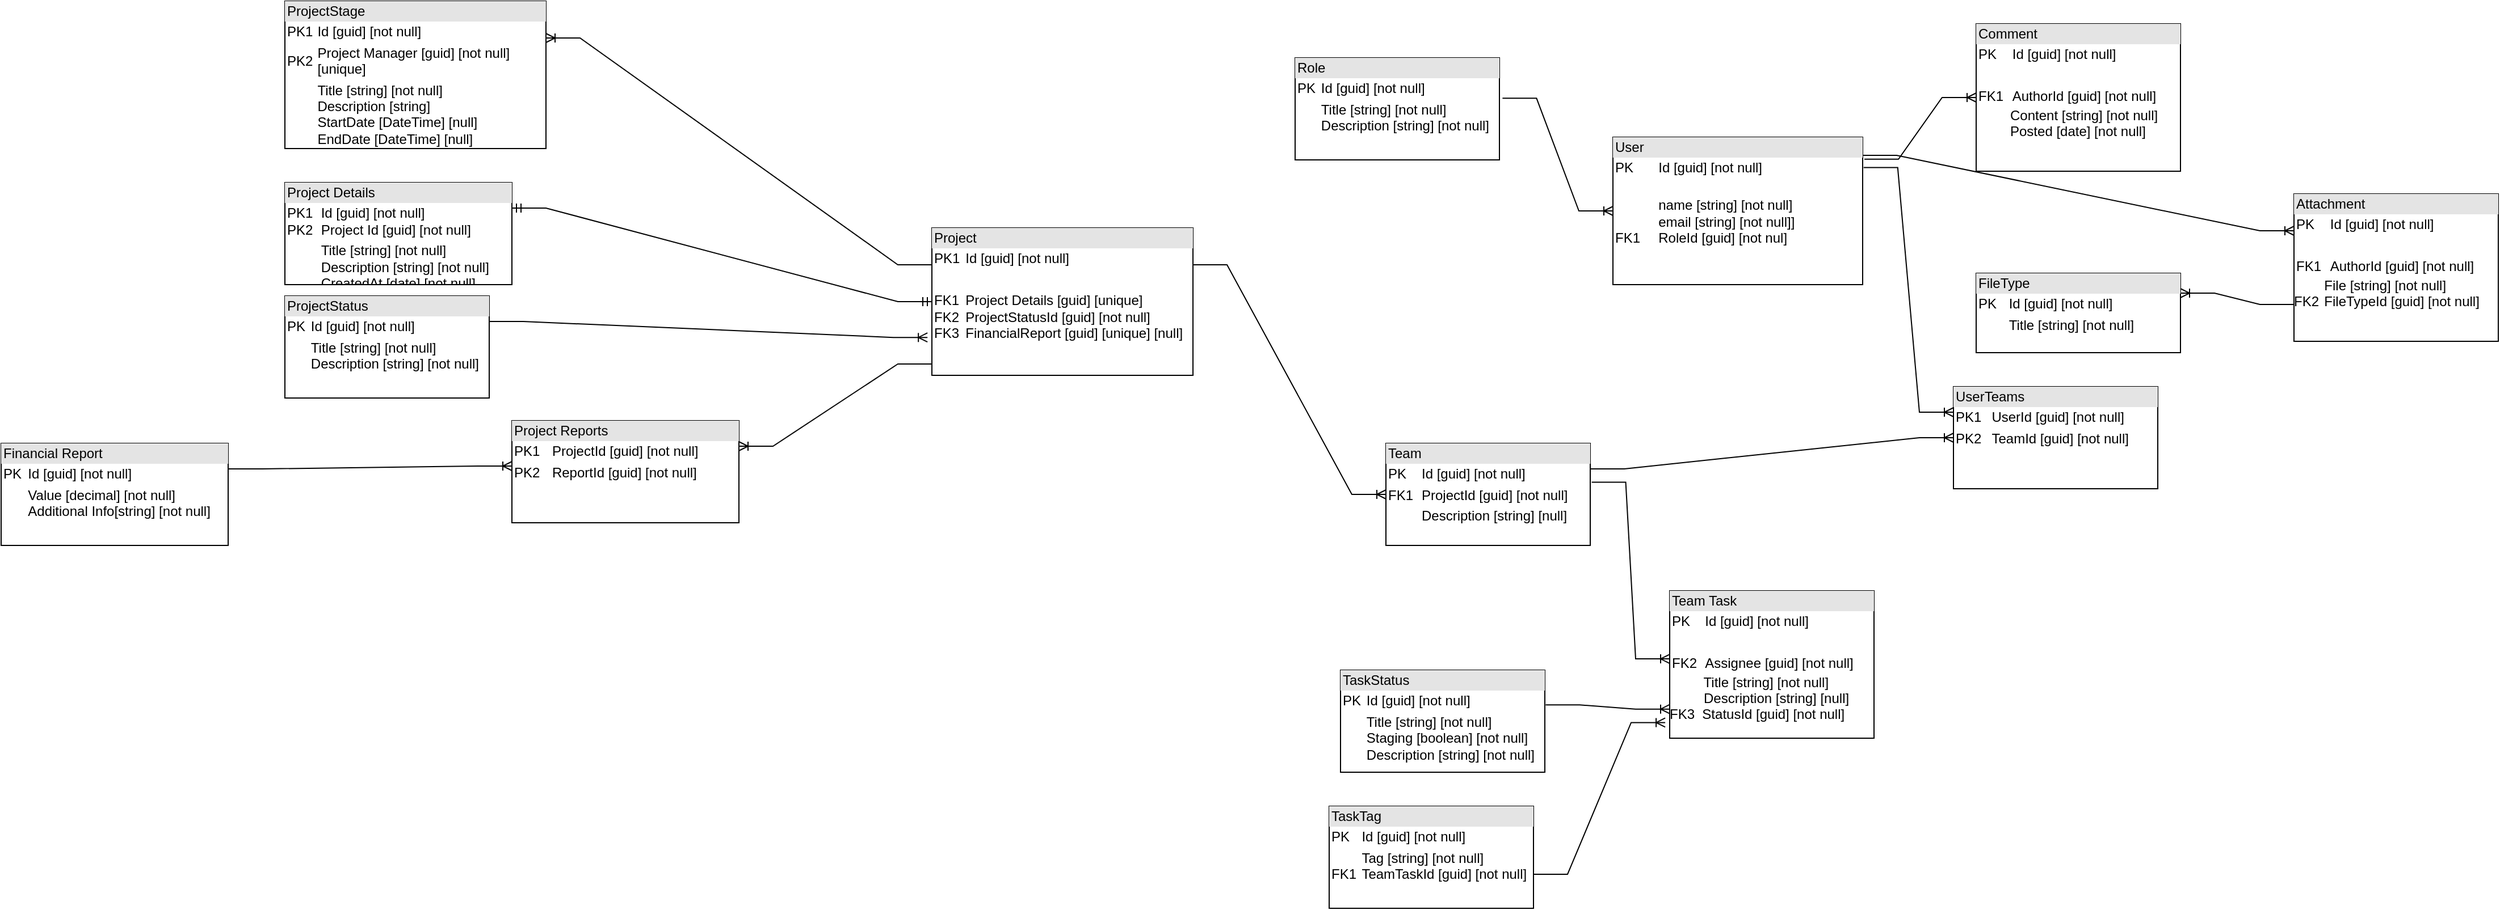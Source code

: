 <mxfile version="23.1.5" type="device">
  <diagram name="Page-1" id="7ksFpmn0JFveJ4g0IwRR">
    <mxGraphModel dx="2173" dy="2017" grid="1" gridSize="10" guides="1" tooltips="1" connect="1" arrows="1" fold="1" page="1" pageScale="1" pageWidth="850" pageHeight="1100" math="0" shadow="0">
      <root>
        <mxCell id="0" />
        <mxCell id="1" parent="0" />
        <mxCell id="Olhvi0J14PPZ46Zdt4Ib-2" value="&lt;div style=&quot;box-sizing:border-box;width:100%;background:#e4e4e4;padding:2px;&quot;&gt;User&lt;/div&gt;&lt;table style=&quot;width:100%;font-size:1em;&quot; cellpadding=&quot;2&quot; cellspacing=&quot;0&quot;&gt;&lt;tbody&gt;&lt;tr&gt;&lt;td&gt;PK&lt;br&gt;&lt;br&gt;&lt;/td&gt;&lt;td&gt;Id [guid] [not null]&lt;br&gt;&lt;br&gt;&lt;/td&gt;&lt;/tr&gt;&lt;tr&gt;&lt;td&gt;&amp;nbsp;&lt;br&gt;&amp;nbsp;&lt;br&gt;FK1&lt;/td&gt;&lt;td&gt;name [string] [not null]&lt;br&gt;email [string] [not null]]&lt;br&gt;RoleId [guid] [not nul]&lt;/td&gt;&lt;/tr&gt;&lt;/tbody&gt;&lt;/table&gt;" style="verticalAlign=top;align=left;overflow=fill;html=1;whiteSpace=wrap;" parent="1" vertex="1">
          <mxGeometry x="690" y="-10" width="220" height="130" as="geometry" />
        </mxCell>
        <mxCell id="Olhvi0J14PPZ46Zdt4Ib-3" value="&lt;div style=&quot;box-sizing:border-box;width:100%;background:#e4e4e4;padding:2px;&quot;&gt;ProjectStatus&lt;/div&gt;&lt;table style=&quot;width:100%;font-size:1em;&quot; cellpadding=&quot;2&quot; cellspacing=&quot;0&quot;&gt;&lt;tbody&gt;&lt;tr&gt;&lt;td&gt;PK&lt;/td&gt;&lt;td&gt;Id [guid] [not null]&lt;/td&gt;&lt;/tr&gt;&lt;tr&gt;&lt;td&gt;&lt;br&gt;&lt;/td&gt;&lt;td&gt;Title [string] [not null]&lt;br&gt;Description [string] [not null]&lt;/td&gt;&lt;/tr&gt;&lt;tr&gt;&lt;td&gt;&lt;/td&gt;&lt;td&gt;&lt;br&gt;&lt;/td&gt;&lt;/tr&gt;&lt;/tbody&gt;&lt;/table&gt;" style="verticalAlign=top;align=left;overflow=fill;html=1;whiteSpace=wrap;" parent="1" vertex="1">
          <mxGeometry x="-480" y="130" width="180" height="90" as="geometry" />
        </mxCell>
        <mxCell id="Olhvi0J14PPZ46Zdt4Ib-5" value="&lt;div style=&quot;box-sizing:border-box;width:100%;background:#e4e4e4;padding:2px;&quot;&gt;Team&lt;/div&gt;&lt;table style=&quot;width:100%;font-size:1em;&quot; cellpadding=&quot;2&quot; cellspacing=&quot;0&quot;&gt;&lt;tbody&gt;&lt;tr&gt;&lt;td&gt;PK&lt;/td&gt;&lt;td&gt;Id [guid] [not null]&lt;/td&gt;&lt;/tr&gt;&lt;tr&gt;&lt;td&gt;FK1&lt;/td&gt;&lt;td&gt;ProjectId [guid] [not null]&lt;/td&gt;&lt;/tr&gt;&lt;tr&gt;&lt;td&gt;&lt;/td&gt;&lt;td&gt;Description [string] [null]&lt;/td&gt;&lt;/tr&gt;&lt;/tbody&gt;&lt;/table&gt;" style="verticalAlign=top;align=left;overflow=fill;html=1;whiteSpace=wrap;" parent="1" vertex="1">
          <mxGeometry x="490" y="260" width="180" height="90" as="geometry" />
        </mxCell>
        <mxCell id="Olhvi0J14PPZ46Zdt4Ib-15" value="&lt;div style=&quot;box-sizing:border-box;width:100%;background:#e4e4e4;padding:2px;&quot;&gt;UserTeams&lt;/div&gt;&lt;table style=&quot;width:100%;font-size:1em;&quot; cellpadding=&quot;2&quot; cellspacing=&quot;0&quot;&gt;&lt;tbody&gt;&lt;tr&gt;&lt;td&gt;PK1&lt;/td&gt;&lt;td&gt;UserId [guid] [not null]&lt;/td&gt;&lt;/tr&gt;&lt;tr&gt;&lt;td&gt;PK2&lt;/td&gt;&lt;td&gt;TeamId [guid] [not null]&lt;/td&gt;&lt;/tr&gt;&lt;/tbody&gt;&lt;/table&gt;" style="verticalAlign=top;align=left;overflow=fill;html=1;whiteSpace=wrap;" parent="1" vertex="1">
          <mxGeometry x="990" y="210" width="180" height="90" as="geometry" />
        </mxCell>
        <mxCell id="Olhvi0J14PPZ46Zdt4Ib-16" value="" style="edgeStyle=entityRelationEdgeStyle;fontSize=12;html=1;endArrow=ERoneToMany;rounded=0;exitX=1;exitY=0.25;exitDx=0;exitDy=0;entryX=0;entryY=0.5;entryDx=0;entryDy=0;" parent="1" source="Olhvi0J14PPZ46Zdt4Ib-5" target="Olhvi0J14PPZ46Zdt4Ib-15" edge="1">
          <mxGeometry width="100" height="100" relative="1" as="geometry">
            <mxPoint x="40" y="-140" as="sourcePoint" />
            <mxPoint x="140" y="-240" as="targetPoint" />
          </mxGeometry>
        </mxCell>
        <mxCell id="Olhvi0J14PPZ46Zdt4Ib-17" value="" style="edgeStyle=entityRelationEdgeStyle;fontSize=12;html=1;endArrow=ERoneToMany;rounded=0;exitX=1.004;exitY=0.206;exitDx=0;exitDy=0;entryX=0;entryY=0.25;entryDx=0;entryDy=0;exitPerimeter=0;" parent="1" source="Olhvi0J14PPZ46Zdt4Ib-2" target="Olhvi0J14PPZ46Zdt4Ib-15" edge="1">
          <mxGeometry width="100" height="100" relative="1" as="geometry">
            <mxPoint x="700" y="-110" as="sourcePoint" />
            <mxPoint x="800" y="-210" as="targetPoint" />
          </mxGeometry>
        </mxCell>
        <mxCell id="Olhvi0J14PPZ46Zdt4Ib-18" value="" style="edgeStyle=entityRelationEdgeStyle;fontSize=12;html=1;endArrow=ERoneToMany;rounded=0;entryX=0;entryY=0.5;entryDx=0;entryDy=0;exitX=1;exitY=0.25;exitDx=0;exitDy=0;" parent="1" source="Olhvi0J14PPZ46Zdt4Ib-1" target="Olhvi0J14PPZ46Zdt4Ib-5" edge="1">
          <mxGeometry width="100" height="100" relative="1" as="geometry">
            <mxPoint x="365" y="160" as="sourcePoint" />
            <mxPoint x="465" y="60" as="targetPoint" />
          </mxGeometry>
        </mxCell>
        <mxCell id="Olhvi0J14PPZ46Zdt4Ib-20" value="" style="edgeStyle=entityRelationEdgeStyle;fontSize=12;html=1;endArrow=ERoneToMany;rounded=0;entryX=-0.019;entryY=0.822;entryDx=0;entryDy=0;entryPerimeter=0;exitX=1.004;exitY=0.34;exitDx=0;exitDy=0;exitPerimeter=0;" parent="1" source="FHWclwQo_O2Ki0MXq_nz-27" edge="1">
          <mxGeometry width="100" height="100" relative="1" as="geometry">
            <mxPoint x="633.42" y="490" as="sourcePoint" />
            <mxPoint x="740" y="494.36" as="targetPoint" />
            <Array as="points">
              <mxPoint x="793.42" y="617.5" />
            </Array>
          </mxGeometry>
        </mxCell>
        <mxCell id="Olhvi0J14PPZ46Zdt4Ib-21" value="" style="edgeStyle=entityRelationEdgeStyle;fontSize=12;html=1;endArrow=ERoneToMany;rounded=0;exitX=1;exitY=0.25;exitDx=0;exitDy=0;entryX=-0.017;entryY=0.743;entryDx=0;entryDy=0;entryPerimeter=0;" parent="1" source="Olhvi0J14PPZ46Zdt4Ib-3" target="Olhvi0J14PPZ46Zdt4Ib-1" edge="1">
          <mxGeometry width="100" height="100" relative="1" as="geometry">
            <mxPoint x="60" y="436" as="sourcePoint" />
            <mxPoint x="131" y="260" as="targetPoint" />
            <Array as="points">
              <mxPoint x="485" y="433" />
            </Array>
          </mxGeometry>
        </mxCell>
        <mxCell id="Olhvi0J14PPZ46Zdt4Ib-22" value="&lt;div style=&quot;box-sizing:border-box;width:100%;background:#e4e4e4;padding:2px;&quot;&gt;Comment&lt;/div&gt;&lt;table style=&quot;width:100%;font-size:1em;&quot; cellpadding=&quot;2&quot; cellspacing=&quot;0&quot;&gt;&lt;tbody&gt;&lt;tr&gt;&lt;td&gt;PK&lt;/td&gt;&lt;td&gt;Id [guid] [not null]&lt;/td&gt;&lt;/tr&gt;&lt;tr&gt;&lt;td&gt;&lt;br&gt;&lt;/td&gt;&lt;td&gt;&lt;br&gt;&lt;/td&gt;&lt;/tr&gt;&lt;tr&gt;&lt;td&gt;FK1&lt;/td&gt;&lt;td&gt;AuthorId [guid] [not null]&lt;/td&gt;&lt;/tr&gt;&lt;/tbody&gt;&lt;/table&gt;&lt;span style=&quot;white-space: pre;&quot;&gt;&lt;span style=&quot;white-space: pre;&quot;&gt;&#x9; &lt;/span&gt;Content [string] [not null]&lt;br/&gt;&lt;span style=&quot;white-space: pre;&quot;&gt;&#x9; Posted [date] [not null]&lt;/span&gt;&lt;br/&gt;&lt;br&gt;&lt;/span&gt;" style="verticalAlign=top;align=left;overflow=fill;html=1;whiteSpace=wrap;" parent="1" vertex="1">
          <mxGeometry x="1010" y="-110" width="180" height="130" as="geometry" />
        </mxCell>
        <mxCell id="Olhvi0J14PPZ46Zdt4Ib-25" value="&lt;div style=&quot;box-sizing:border-box;width:100%;background:#e4e4e4;padding:2px;&quot;&gt;Role&lt;/div&gt;&lt;table style=&quot;width:100%;font-size:1em;&quot; cellpadding=&quot;2&quot; cellspacing=&quot;0&quot;&gt;&lt;tbody&gt;&lt;tr&gt;&lt;td&gt;PK&lt;/td&gt;&lt;td&gt;Id [guid] [not null]&lt;/td&gt;&lt;/tr&gt;&lt;tr&gt;&lt;td&gt;&lt;br&gt;&lt;/td&gt;&lt;td&gt;Title [string] [not null]&lt;br&gt;Description [string] [not null]&lt;/td&gt;&lt;/tr&gt;&lt;tr&gt;&lt;td&gt;&lt;/td&gt;&lt;td&gt;&lt;br&gt;&lt;/td&gt;&lt;/tr&gt;&lt;/tbody&gt;&lt;/table&gt;" style="verticalAlign=top;align=left;overflow=fill;html=1;whiteSpace=wrap;" parent="1" vertex="1">
          <mxGeometry x="410" y="-80" width="180" height="90" as="geometry" />
        </mxCell>
        <mxCell id="Olhvi0J14PPZ46Zdt4Ib-26" value="" style="edgeStyle=entityRelationEdgeStyle;fontSize=12;html=1;endArrow=ERoneToMany;rounded=0;exitX=1.015;exitY=0.396;exitDx=0;exitDy=0;exitPerimeter=0;" parent="1" source="Olhvi0J14PPZ46Zdt4Ib-25" target="Olhvi0J14PPZ46Zdt4Ib-2" edge="1">
          <mxGeometry width="100" height="100" relative="1" as="geometry">
            <mxPoint x="240" y="616" as="sourcePoint" />
            <mxPoint x="382" y="580" as="targetPoint" />
          </mxGeometry>
        </mxCell>
        <mxCell id="Olhvi0J14PPZ46Zdt4Ib-27" value="&lt;div style=&quot;box-sizing:border-box;width:100%;background:#e4e4e4;padding:2px;&quot;&gt;Financial Report&lt;br&gt;&lt;/div&gt;&lt;table style=&quot;width:100%;font-size:1em;&quot; cellpadding=&quot;2&quot; cellspacing=&quot;0&quot;&gt;&lt;tbody&gt;&lt;tr&gt;&lt;td&gt;PK&lt;/td&gt;&lt;td&gt;Id [guid] [not null]&lt;/td&gt;&lt;/tr&gt;&lt;tr&gt;&lt;td&gt;&lt;br&gt;&lt;br&gt;&lt;/td&gt;&lt;td&gt;Value [decimal] [not null]&lt;br&gt;Additional Info[string] [not null]&lt;br&gt;&lt;/td&gt;&lt;/tr&gt;&lt;tr&gt;&lt;td&gt;&lt;/td&gt;&lt;td&gt;&lt;br&gt;&lt;/td&gt;&lt;/tr&gt;&lt;/tbody&gt;&lt;/table&gt;" style="verticalAlign=top;align=left;overflow=fill;html=1;whiteSpace=wrap;" parent="1" vertex="1">
          <mxGeometry x="-730" y="260" width="200" height="90" as="geometry" />
        </mxCell>
        <mxCell id="Olhvi0J14PPZ46Zdt4Ib-1" value="&lt;div style=&quot;box-sizing:border-box;width:100%;background:#e4e4e4;padding:2px;&quot;&gt;Project&lt;/div&gt;&lt;table style=&quot;width:100%;font-size:1em;&quot; cellpadding=&quot;2&quot; cellspacing=&quot;0&quot;&gt;&lt;tbody&gt;&lt;tr&gt;&lt;td&gt;PK1&lt;/td&gt;&lt;td&gt;Id [guid] [not null]&lt;/td&gt;&lt;/tr&gt;&lt;tr&gt;&lt;td&gt;&lt;br&gt;&lt;/td&gt;&lt;td&gt;&lt;br&gt;&lt;/td&gt;&lt;/tr&gt;&lt;tr&gt;&lt;td&gt;FK1&lt;br&gt;FK2&lt;br&gt;FK3&lt;/td&gt;&lt;td&gt;Project Details [guid] [unique]&lt;br&gt;ProjectStatusId [guid] [not null]&lt;br&gt;FinancialReport [guid] [unique] [null]&lt;/td&gt;&lt;/tr&gt;&lt;/tbody&gt;&lt;/table&gt;" style="verticalAlign=top;align=left;overflow=fill;html=1;whiteSpace=wrap;" parent="1" vertex="1">
          <mxGeometry x="90" y="70" width="230" height="130" as="geometry" />
        </mxCell>
        <mxCell id="FHWclwQo_O2Ki0MXq_nz-1" value="&lt;div style=&quot;box-sizing:border-box;width:100%;background:#e4e4e4;padding:2px;&quot;&gt;Team Task&lt;/div&gt;&lt;table style=&quot;width:100%;font-size:1em;&quot; cellpadding=&quot;2&quot; cellspacing=&quot;0&quot;&gt;&lt;tbody&gt;&lt;tr&gt;&lt;td&gt;PK&lt;/td&gt;&lt;td&gt;Id [guid] [not null]&lt;/td&gt;&lt;/tr&gt;&lt;tr&gt;&lt;td&gt;&lt;br&gt;&lt;/td&gt;&lt;td&gt;&lt;/td&gt;&lt;/tr&gt;&lt;tr&gt;&lt;td&gt;FK2&lt;/td&gt;&lt;td&gt;Assignee [guid] [not null]&lt;br&gt;&lt;/td&gt;&lt;/tr&gt;&lt;/tbody&gt;&lt;/table&gt;&lt;span style=&quot;white-space: pre;&quot;&gt;&#x9; Title [string] [not null]&lt;/span&gt;&lt;br&gt;&lt;span style=&quot;white-space: pre;&quot;&gt;&#x9;&lt;/span&gt;&amp;nbsp;&lt;span style=&quot;white-space: pre;&quot;&gt;Description [string] [null]&lt;br&gt;FK3  StatusId [guid] [not null]&lt;br&gt;&lt;/span&gt;" style="verticalAlign=top;align=left;overflow=fill;html=1;whiteSpace=wrap;" parent="1" vertex="1">
          <mxGeometry x="740" y="390" width="180" height="130" as="geometry" />
        </mxCell>
        <mxCell id="FHWclwQo_O2Ki0MXq_nz-26" value="" style="edgeStyle=entityRelationEdgeStyle;fontSize=12;html=1;endArrow=ERoneToMany;rounded=0;exitX=1.007;exitY=0.38;exitDx=0;exitDy=0;exitPerimeter=0;entryX=0;entryY=0.462;entryDx=0;entryDy=0;entryPerimeter=0;" parent="1" source="Olhvi0J14PPZ46Zdt4Ib-5" target="FHWclwQo_O2Ki0MXq_nz-1" edge="1">
          <mxGeometry width="100" height="100" relative="1" as="geometry">
            <mxPoint x="570" y="380" as="sourcePoint" />
            <mxPoint x="720" y="450" as="targetPoint" />
          </mxGeometry>
        </mxCell>
        <mxCell id="FHWclwQo_O2Ki0MXq_nz-27" value="&lt;div style=&quot;box-sizing:border-box;width:100%;background:#e4e4e4;padding:2px;&quot;&gt;TaskStatus&lt;/div&gt;&lt;table style=&quot;width:100%;font-size:1em;&quot; cellpadding=&quot;2&quot; cellspacing=&quot;0&quot;&gt;&lt;tbody&gt;&lt;tr&gt;&lt;td&gt;PK&lt;/td&gt;&lt;td&gt;Id [guid] [not null]&lt;/td&gt;&lt;/tr&gt;&lt;tr&gt;&lt;td&gt;&lt;br&gt;&lt;/td&gt;&lt;td&gt;Title [string] [not null]&lt;br&gt;Staging [boolean] [not null]&lt;br&gt;Description [string] [not null]&lt;/td&gt;&lt;/tr&gt;&lt;tr&gt;&lt;td&gt;&lt;/td&gt;&lt;td&gt;&lt;br&gt;&lt;/td&gt;&lt;/tr&gt;&lt;/tbody&gt;&lt;/table&gt;" style="verticalAlign=top;align=left;overflow=fill;html=1;whiteSpace=wrap;" parent="1" vertex="1">
          <mxGeometry x="450" y="460" width="180" height="90" as="geometry" />
        </mxCell>
        <mxCell id="GqTFQEHHfELT6zZoGhft-1" value="" style="edgeStyle=entityRelationEdgeStyle;fontSize=12;html=1;endArrow=ERoneToMany;rounded=0;exitX=1.007;exitY=0.149;exitDx=0;exitDy=0;entryX=0;entryY=0.5;entryDx=0;entryDy=0;exitPerimeter=0;" parent="1" source="Olhvi0J14PPZ46Zdt4Ib-2" target="Olhvi0J14PPZ46Zdt4Ib-22" edge="1">
          <mxGeometry width="100" height="100" relative="1" as="geometry">
            <mxPoint x="951" y="-190" as="sourcePoint" />
            <mxPoint x="1030" y="26" as="targetPoint" />
          </mxGeometry>
        </mxCell>
        <mxCell id="GqTFQEHHfELT6zZoGhft-2" value="&lt;div style=&quot;box-sizing:border-box;width:100%;background:#e4e4e4;padding:2px;&quot;&gt;ProjectStage&lt;/div&gt;&lt;table style=&quot;width:100%;font-size:1em;&quot; cellpadding=&quot;2&quot; cellspacing=&quot;0&quot;&gt;&lt;tbody&gt;&lt;tr&gt;&lt;td&gt;PK1&lt;/td&gt;&lt;td&gt;Id [guid] [not null]&lt;/td&gt;&lt;/tr&gt;&lt;tr&gt;&lt;td&gt;PK2&lt;/td&gt;&lt;td&gt;Project Manager [guid] [not null] [unique]&lt;/td&gt;&lt;/tr&gt;&lt;tr&gt;&lt;td&gt;&lt;br&gt;&lt;br&gt;&lt;/td&gt;&lt;td&gt;Title [string] [not null]&lt;br&gt;Description [string]&lt;br&gt;StartDate [DateTime] [null]&lt;br&gt;EndDate [DateTime] [null]&lt;/td&gt;&lt;/tr&gt;&lt;/tbody&gt;&lt;/table&gt;" style="verticalAlign=top;align=left;overflow=fill;html=1;whiteSpace=wrap;" parent="1" vertex="1">
          <mxGeometry x="-480" y="-130" width="230" height="130" as="geometry" />
        </mxCell>
        <mxCell id="GqTFQEHHfELT6zZoGhft-5" value="" style="edgeStyle=entityRelationEdgeStyle;fontSize=12;html=1;endArrow=none;rounded=0;exitX=1;exitY=0.25;exitDx=0;exitDy=0;startArrow=ERoneToMany;startFill=0;endFill=0;entryX=0;entryY=0.25;entryDx=0;entryDy=0;" parent="1" source="GqTFQEHHfELT6zZoGhft-2" target="Olhvi0J14PPZ46Zdt4Ib-1" edge="1">
          <mxGeometry width="100" height="100" relative="1" as="geometry">
            <mxPoint x="-290" y="80" as="sourcePoint" />
            <mxPoint x="80" y="100" as="targetPoint" />
            <Array as="points">
              <mxPoint x="485" y="410" />
            </Array>
          </mxGeometry>
        </mxCell>
        <mxCell id="xsFcB_IBsX6Fyi4GqtmV-1" value="&lt;div style=&quot;box-sizing:border-box;width:100%;background:#e4e4e4;padding:2px;&quot;&gt;Attachment&lt;/div&gt;&lt;table style=&quot;width:100%;font-size:1em;&quot; cellpadding=&quot;2&quot; cellspacing=&quot;0&quot;&gt;&lt;tbody&gt;&lt;tr&gt;&lt;td&gt;PK&lt;/td&gt;&lt;td&gt;Id [guid] [not null]&lt;/td&gt;&lt;/tr&gt;&lt;tr&gt;&lt;td&gt;&lt;br&gt;&lt;/td&gt;&lt;td&gt;&lt;br&gt;&lt;/td&gt;&lt;/tr&gt;&lt;tr&gt;&lt;td&gt;FK1&lt;/td&gt;&lt;td&gt;AuthorId [guid] [not null]&lt;/td&gt;&lt;/tr&gt;&lt;/tbody&gt;&lt;/table&gt;&lt;span style=&quot;white-space: pre;&quot;&gt;&lt;span style=&quot;white-space: pre;&quot;&gt;&#x9;File &lt;/span&gt;[string] [not null]&lt;br/&gt;&lt;span style=&quot;white-space: pre;&quot;&gt;FK2&#x9;FileTypeId [guid] [not null]&lt;/span&gt;&lt;br&gt;&lt;br&gt;&lt;/span&gt;" style="verticalAlign=top;align=left;overflow=fill;html=1;whiteSpace=wrap;" vertex="1" parent="1">
          <mxGeometry x="1290" y="40" width="180" height="130" as="geometry" />
        </mxCell>
        <mxCell id="xsFcB_IBsX6Fyi4GqtmV-2" value="" style="edgeStyle=entityRelationEdgeStyle;fontSize=12;html=1;endArrow=ERoneToMany;rounded=0;exitX=1.007;exitY=0.149;exitDx=0;exitDy=0;entryX=0;entryY=0.25;entryDx=0;entryDy=0;exitPerimeter=0;" edge="1" parent="1" target="xsFcB_IBsX6Fyi4GqtmV-1">
          <mxGeometry width="100" height="100" relative="1" as="geometry">
            <mxPoint x="910" y="6" as="sourcePoint" />
            <mxPoint x="1008" y="-80" as="targetPoint" />
          </mxGeometry>
        </mxCell>
        <mxCell id="xsFcB_IBsX6Fyi4GqtmV-3" value="&lt;div style=&quot;box-sizing:border-box;width:100%;background:#e4e4e4;padding:2px;&quot;&gt;FileType&lt;/div&gt;&lt;table style=&quot;width:100%;font-size:1em;&quot; cellpadding=&quot;2&quot; cellspacing=&quot;0&quot;&gt;&lt;tbody&gt;&lt;tr&gt;&lt;td&gt;PK&lt;/td&gt;&lt;td&gt;Id [guid] [not null]&lt;/td&gt;&lt;/tr&gt;&lt;tr&gt;&lt;td&gt;&lt;br&gt;&lt;/td&gt;&lt;td&gt;Title [string] [not null]&lt;br&gt;&lt;br&gt;&lt;/td&gt;&lt;/tr&gt;&lt;tr&gt;&lt;td&gt;&lt;/td&gt;&lt;td&gt;&lt;/td&gt;&lt;/tr&gt;&lt;/tbody&gt;&lt;/table&gt;&lt;span style=&quot;white-space: pre;&quot;&gt;&lt;br&gt;&lt;br&gt;&lt;/span&gt;" style="verticalAlign=top;align=left;overflow=fill;html=1;whiteSpace=wrap;" vertex="1" parent="1">
          <mxGeometry x="1010" y="110" width="180" height="70" as="geometry" />
        </mxCell>
        <mxCell id="xsFcB_IBsX6Fyi4GqtmV-5" value="" style="edgeStyle=entityRelationEdgeStyle;fontSize=12;html=1;endArrow=none;rounded=0;exitX=1;exitY=0.25;exitDx=0;exitDy=0;startArrow=ERoneToMany;startFill=0;endFill=0;entryX=0;entryY=0.75;entryDx=0;entryDy=0;" edge="1" parent="1" source="xsFcB_IBsX6Fyi4GqtmV-3" target="xsFcB_IBsX6Fyi4GqtmV-1">
          <mxGeometry width="100" height="100" relative="1" as="geometry">
            <mxPoint x="360" y="-310" as="sourcePoint" />
            <mxPoint x="700" y="-110" as="targetPoint" />
            <Array as="points">
              <mxPoint x="1095" y="197" />
            </Array>
          </mxGeometry>
        </mxCell>
        <mxCell id="xsFcB_IBsX6Fyi4GqtmV-6" value="&lt;div style=&quot;box-sizing:border-box;width:100%;background:#e4e4e4;padding:2px;&quot;&gt;TaskTag&lt;/div&gt;&lt;table style=&quot;width:100%;font-size:1em;&quot; cellpadding=&quot;2&quot; cellspacing=&quot;0&quot;&gt;&lt;tbody&gt;&lt;tr&gt;&lt;td&gt;PK&lt;/td&gt;&lt;td&gt;Id [guid] [not null]&lt;/td&gt;&lt;/tr&gt;&lt;tr&gt;&lt;td&gt;&lt;br&gt;FK1&lt;/td&gt;&lt;td&gt;Tag [string] [not null]&lt;br&gt;TeamTaskId [guid] [not null]&lt;/td&gt;&lt;/tr&gt;&lt;tr&gt;&lt;td&gt;&lt;/td&gt;&lt;td&gt;&lt;br&gt;&lt;/td&gt;&lt;/tr&gt;&lt;/tbody&gt;&lt;/table&gt;" style="verticalAlign=top;align=left;overflow=fill;html=1;whiteSpace=wrap;" vertex="1" parent="1">
          <mxGeometry x="440" y="580" width="180" height="90" as="geometry" />
        </mxCell>
        <mxCell id="xsFcB_IBsX6Fyi4GqtmV-8" value="" style="edgeStyle=entityRelationEdgeStyle;fontSize=12;html=1;endArrow=ERoneToMany;rounded=0;entryX=-0.022;entryY=0.894;entryDx=0;entryDy=0;exitX=1.004;exitY=0.34;exitDx=0;exitDy=0;exitPerimeter=0;entryPerimeter=0;" edge="1" parent="1" target="FHWclwQo_O2Ki0MXq_nz-1">
          <mxGeometry width="100" height="100" relative="1" as="geometry">
            <mxPoint x="620" y="640" as="sourcePoint" />
            <mxPoint x="729" y="643.36" as="targetPoint" />
            <Array as="points">
              <mxPoint x="782.42" y="766.5" />
            </Array>
          </mxGeometry>
        </mxCell>
        <mxCell id="xsFcB_IBsX6Fyi4GqtmV-9" value="&lt;div style=&quot;box-sizing:border-box;width:100%;background:#e4e4e4;padding:2px;&quot;&gt;Project Reports&lt;br&gt;&lt;/div&gt;&lt;table style=&quot;width:100%;font-size:1em;&quot; cellpadding=&quot;2&quot; cellspacing=&quot;0&quot;&gt;&lt;tbody&gt;&lt;tr&gt;&lt;td&gt;PK1&lt;/td&gt;&lt;td&gt;ProjectId [guid] [not null]&lt;/td&gt;&lt;/tr&gt;&lt;tr&gt;&lt;td&gt;PK2&lt;/td&gt;&lt;td&gt;ReportId [guid] [not null]&lt;/td&gt;&lt;/tr&gt;&lt;tr&gt;&lt;td&gt;&lt;/td&gt;&lt;td&gt;&lt;br&gt;&lt;/td&gt;&lt;/tr&gt;&lt;/tbody&gt;&lt;/table&gt;" style="verticalAlign=top;align=left;overflow=fill;html=1;whiteSpace=wrap;" vertex="1" parent="1">
          <mxGeometry x="-280" y="240" width="200" height="90" as="geometry" />
        </mxCell>
        <mxCell id="xsFcB_IBsX6Fyi4GqtmV-10" value="" style="edgeStyle=entityRelationEdgeStyle;fontSize=12;html=1;endArrow=none;rounded=0;exitX=1;exitY=0.25;exitDx=0;exitDy=0;startArrow=ERoneToMany;startFill=0;endFill=0;entryX=0;entryY=0.25;entryDx=0;entryDy=0;" edge="1" parent="1" source="xsFcB_IBsX6Fyi4GqtmV-9">
          <mxGeometry width="100" height="100" relative="1" as="geometry">
            <mxPoint x="-250" y="-10" as="sourcePoint" />
            <mxPoint x="90" y="190" as="targetPoint" />
            <Array as="points">
              <mxPoint x="485" y="497" />
            </Array>
          </mxGeometry>
        </mxCell>
        <mxCell id="xsFcB_IBsX6Fyi4GqtmV-11" value="" style="edgeStyle=entityRelationEdgeStyle;fontSize=12;html=1;endArrow=ERoneToMany;rounded=0;exitX=1;exitY=0.25;exitDx=0;exitDy=0;entryX=0;entryY=0.5;entryDx=0;entryDy=0;" edge="1" parent="1" source="Olhvi0J14PPZ46Zdt4Ib-27">
          <mxGeometry width="100" height="100" relative="1" as="geometry">
            <mxPoint x="-600" y="308" as="sourcePoint" />
            <mxPoint x="-280" y="280" as="targetPoint" />
          </mxGeometry>
        </mxCell>
        <mxCell id="xsFcB_IBsX6Fyi4GqtmV-13" value="&lt;div style=&quot;box-sizing:border-box;width:100%;background:#e4e4e4;padding:2px;&quot;&gt;Project Details&lt;/div&gt;&lt;table style=&quot;width:100%;font-size:1em;&quot; cellpadding=&quot;2&quot; cellspacing=&quot;0&quot;&gt;&lt;tbody&gt;&lt;tr&gt;&lt;td&gt;PK1&lt;br&gt;PK2&lt;/td&gt;&lt;td&gt;Id [guid] [not null]&lt;br&gt;Project Id [guid] [not null]&lt;/td&gt;&lt;/tr&gt;&lt;tr&gt;&lt;td&gt;&lt;br&gt;&lt;/td&gt;&lt;td&gt;Title [string] [not null]&lt;br&gt;Description [string] [not null]&lt;br&gt;&lt;span style=&quot;white-space: pre;&quot;&gt;CreatedAt [date] [not null]&lt;/span&gt;&lt;/td&gt;&lt;/tr&gt;&lt;/tbody&gt;&lt;/table&gt;" style="verticalAlign=top;align=left;overflow=fill;html=1;whiteSpace=wrap;" vertex="1" parent="1">
          <mxGeometry x="-480" y="30" width="200" height="90" as="geometry" />
        </mxCell>
        <mxCell id="xsFcB_IBsX6Fyi4GqtmV-14" value="" style="edgeStyle=entityRelationEdgeStyle;fontSize=12;html=1;endArrow=ERmandOne;rounded=0;startArrow=ERmandOne;startFill=0;endFill=0;entryX=0;entryY=0.5;entryDx=0;entryDy=0;exitX=1;exitY=0.25;exitDx=0;exitDy=0;" edge="1" parent="1" source="xsFcB_IBsX6Fyi4GqtmV-13" target="Olhvi0J14PPZ46Zdt4Ib-1">
          <mxGeometry width="100" height="100" relative="1" as="geometry">
            <mxPoint x="90" y="-60" as="sourcePoint" />
            <mxPoint x="100" y="113" as="targetPoint" />
            <Array as="points">
              <mxPoint x="495" y="420" />
            </Array>
          </mxGeometry>
        </mxCell>
      </root>
    </mxGraphModel>
  </diagram>
</mxfile>
